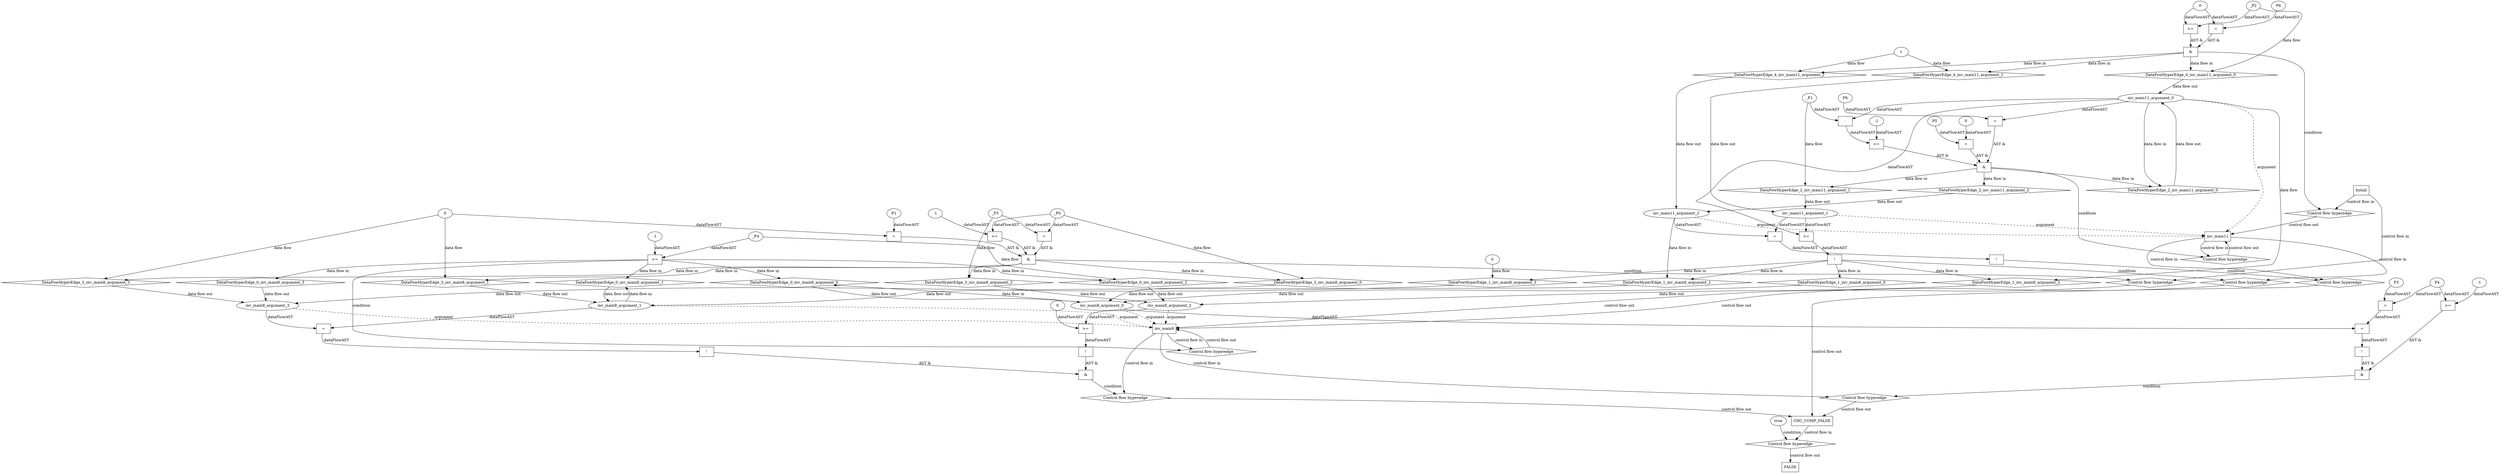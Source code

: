digraph dag {
"CHC_COMP_FALSE" [label="CHC_COMP_FALSE" nodeName="CHC_COMP_FALSE" class=cfn  shape="rect"];
"inv_main11" [label="inv_main11" nodeName="inv_main11" class=cfn  shape="rect"];
"inv_main8" [label="inv_main8" nodeName="inv_main8" class=cfn  shape="rect"];
FALSE [label="FALSE" nodeName=FALSE class=cfn  shape="rect"];
Initial [label="Initial" nodeName=Initial class=cfn  shape="rect"];
ControlFowHyperEdge_0 [label="Control flow hyperedge" nodeName=ControlFowHyperEdge_0 class=controlFlowHyperEdge shape="diamond"];
"inv_main8" -> ControlFowHyperEdge_0 [label="control flow in"]
ControlFowHyperEdge_0 -> "inv_main8" [label="control flow out"]
ControlFowHyperEdge_1 [label="Control flow hyperedge" nodeName=ControlFowHyperEdge_1 class=controlFlowHyperEdge shape="diamond"];
"inv_main11" -> ControlFowHyperEdge_1 [label="control flow in"]
ControlFowHyperEdge_1 -> "inv_main8" [label="control flow out"]
ControlFowHyperEdge_2 [label="Control flow hyperedge" nodeName=ControlFowHyperEdge_2 class=controlFlowHyperEdge shape="diamond"];
"inv_main11" -> ControlFowHyperEdge_2 [label="control flow in"]
ControlFowHyperEdge_2 -> "inv_main11" [label="control flow out"]
ControlFowHyperEdge_3 [label="Control flow hyperedge" nodeName=ControlFowHyperEdge_3 class=controlFlowHyperEdge shape="diamond"];
"Initial" -> ControlFowHyperEdge_3 [label="control flow in"]
ControlFowHyperEdge_3 -> "inv_main8" [label="control flow out"]
ControlFowHyperEdge_4 [label="Control flow hyperedge" nodeName=ControlFowHyperEdge_4 class=controlFlowHyperEdge shape="diamond"];
"Initial" -> ControlFowHyperEdge_4 [label="control flow in"]
ControlFowHyperEdge_4 -> "inv_main11" [label="control flow out"]
ControlFowHyperEdge_5 [label="Control flow hyperedge" nodeName=ControlFowHyperEdge_5 class=controlFlowHyperEdge shape="diamond"];
"inv_main11" -> ControlFowHyperEdge_5 [label="control flow in"]
ControlFowHyperEdge_5 -> "CHC_COMP_FALSE" [label="control flow out"]
ControlFowHyperEdge_6 [label="Control flow hyperedge" nodeName=ControlFowHyperEdge_6 class=controlFlowHyperEdge shape="diamond"];
"inv_main8" -> ControlFowHyperEdge_6 [label="control flow in"]
ControlFowHyperEdge_6 -> "CHC_COMP_FALSE" [label="control flow out"]
ControlFowHyperEdge_7 [label="Control flow hyperedge" nodeName=ControlFowHyperEdge_7 class=controlFlowHyperEdge shape="diamond"];
"inv_main8" -> ControlFowHyperEdge_7 [label="control flow in"]
ControlFowHyperEdge_7 -> "CHC_COMP_FALSE" [label="control flow out"]
ControlFowHyperEdge_8 [label="Control flow hyperedge" nodeName=ControlFowHyperEdge_8 class=controlFlowHyperEdge shape="diamond"];
"CHC_COMP_FALSE" -> ControlFowHyperEdge_8 [label="control flow in"]
ControlFowHyperEdge_8 -> "FALSE" [label="control flow out"]
"inv_main8_argument_0" [label="inv_main8_argument_0" nodeName=argument0 class=argument  head="inv_main8" shape="oval"];
"inv_main8_argument_0" -> "inv_main8"[label="argument" style="dashed"]
"inv_main8_argument_1" [label="inv_main8_argument_1" nodeName=argument1 class=argument  head="inv_main8" shape="oval"];
"inv_main8_argument_1" -> "inv_main8"[label="argument" style="dashed"]
"inv_main8_argument_2" [label="inv_main8_argument_2" nodeName=argument2 class=argument  head="inv_main8" shape="oval"];
"inv_main8_argument_2" -> "inv_main8"[label="argument" style="dashed"]
"inv_main8_argument_3" [label="inv_main8_argument_3" nodeName=argument3 class=argument  head="inv_main8" shape="oval"];
"inv_main8_argument_3" -> "inv_main8"[label="argument" style="dashed"]
"inv_main11_argument_0" [label="inv_main11_argument_0" nodeName=argument0 class=argument  head="inv_main11" shape="oval"];
"inv_main11_argument_0" -> "inv_main11"[label="argument" style="dashed"]
"inv_main11_argument_1" [label="inv_main11_argument_1" nodeName=argument1 class=argument  head="inv_main11" shape="oval"];
"inv_main11_argument_1" -> "inv_main11"[label="argument" style="dashed"]
"inv_main11_argument_2" [label="inv_main11_argument_2" nodeName=argument2 class=argument  head="inv_main11" shape="oval"];
"inv_main11_argument_2" -> "inv_main11"[label="argument" style="dashed"]

"xxxinv_main8___inv_main8_0xxxguard_0_node_0" [label=">=" nodeName="xxxinv_main8___inv_main8_0xxxguard_0_node_0" class=Operator  shape="rect"];
"xxxinv_main8___inv_main8_0xxxguard_0_node_2" [label="-1" nodeName="xxxinv_main8___inv_main8_0xxxguard_0_node_2" class=Literal ];
"xxxinv_main8___inv_main8_0xxxdataFlow_0_node_0" -> "xxxinv_main8___inv_main8_0xxxguard_0_node_0"[label="dataFlowAST"]
"xxxinv_main8___inv_main8_0xxxguard_0_node_2" -> "xxxinv_main8___inv_main8_0xxxguard_0_node_0"[label="dataFlowAST"]

"xxxinv_main8___inv_main8_0xxxguard_0_node_0" -> "ControlFowHyperEdge_0" [label="condition"];
"xxxinv_main8___inv_main8_0xxxdataFlow_0_node_0" [label="_P4" nodeName="xxxinv_main8___inv_main8_0xxxdataFlow_0_node_0" class=Constant ];

"xxxinv_main8___inv_main8_0xxxdataFlow_0_node_0" -> "DataFowHyperEdge_0_inv_main8_argument_2" [label="data flow"];
"xxxinv_main8___inv_main11_1xxxguard_0_node_0" [label="!" nodeName="xxxinv_main8___inv_main11_1xxxguard_0_node_0" class=Operator shape="rect"];
"xxxinv_main8___inv_main11_1xxxguard_0_node_1" [label=">=" nodeName="xxxinv_main8___inv_main11_1xxxguard_0_node_1" class=Operator  shape="rect"];
"xxxinv_main8___inv_main11_1xxxguard_0_node_1" -> "xxxinv_main8___inv_main11_1xxxguard_0_node_0"[label="dataFlowAST"]
"inv_main11_argument_0" -> "xxxinv_main8___inv_main11_1xxxguard_0_node_1"[label="dataFlowAST"]
"inv_main11_argument_1" -> "xxxinv_main8___inv_main11_1xxxguard_0_node_1"[label="dataFlowAST"]

"xxxinv_main8___inv_main11_1xxxguard_0_node_0" -> "ControlFowHyperEdge_1" [label="condition"];

"inv_main11_argument_0" -> "DataFowHyperEdge_1_inv_main8_argument_2" [label="data flow"];
"xxxinv_main8___inv_main11_1xxxdataFlow1_node_0" [label="0" nodeName="xxxinv_main8___inv_main11_1xxxdataFlow1_node_0" class=Literal ];

"xxxinv_main8___inv_main11_1xxxdataFlow1_node_0" -> "DataFowHyperEdge_1_inv_main8_argument_3" [label="data flow"];
"xxxinv_main11___inv_main11_2xxx_and" [label="&" nodeName="xxxinv_main11___inv_main11_2xxx_and" class=Operator shape="rect"];
"xxxinv_main11___inv_main11_2xxxguard_0_node_0" [label=">=" nodeName="xxxinv_main11___inv_main11_2xxxguard_0_node_0" class=Operator  shape="rect"];
"xxxinv_main11___inv_main11_2xxxguard_0_node_1" [label="-" nodeName="xxxinv_main11___inv_main11_2xxxguard_0_node_1" class= Operator shape="rect"];
"xxxinv_main11___inv_main11_2xxxguard_0_node_4" [label="-1" nodeName="xxxinv_main11___inv_main11_2xxxguard_0_node_4" class=Literal ];
"xxxinv_main11___inv_main11_2xxxguard_0_node_1" -> "xxxinv_main11___inv_main11_2xxxguard_0_node_0"[label="dataFlowAST"]
"xxxinv_main11___inv_main11_2xxxguard_0_node_4" -> "xxxinv_main11___inv_main11_2xxxguard_0_node_0"[label="dataFlowAST"]
"inv_main11_argument_0" -> "xxxinv_main11___inv_main11_2xxxguard_0_node_1"[label="dataFlowAST"]
"xxxinv_main11___inv_main11_2xxxdataFlow_0_node_0" -> "xxxinv_main11___inv_main11_2xxxguard_0_node_1"[label="dataFlowAST"]

"xxxinv_main11___inv_main11_2xxxguard_0_node_0" -> "xxxinv_main11___inv_main11_2xxx_and" [label="AST &"];
"xxxinv_main11___inv_main11_2xxxguard1_node_0" [label="=" nodeName="xxxinv_main11___inv_main11_2xxxguard1_node_0" class=Operator  shape="rect"];
"xxxinv_main11___inv_main11_2xxxguard1_node_1" [label="P6" nodeName="xxxinv_main11___inv_main11_2xxxguard1_node_1" class=Constant ];
"xxxinv_main11___inv_main11_2xxxguard1_node_1" -> "xxxinv_main11___inv_main11_2xxxguard1_node_0"[label="dataFlowAST"]
"inv_main11_argument_0" -> "xxxinv_main11___inv_main11_2xxxguard1_node_0"[label="dataFlowAST"]

"xxxinv_main11___inv_main11_2xxxguard1_node_0" -> "xxxinv_main11___inv_main11_2xxx_and" [label="AST &"];
"xxxinv_main11___inv_main11_2xxxguard2_node_0" [label="=" nodeName="xxxinv_main11___inv_main11_2xxxguard2_node_0" class=Operator  shape="rect"];
"xxxinv_main11___inv_main11_2xxxguard2_node_1" [label="P5" nodeName="xxxinv_main11___inv_main11_2xxxguard2_node_1" class=Constant ];
"xxxinv_main11___inv_main11_2xxxguard2_node_2" [label="0" nodeName="xxxinv_main11___inv_main11_2xxxguard2_node_2" class=Literal ];
"xxxinv_main11___inv_main11_2xxxguard2_node_1" -> "xxxinv_main11___inv_main11_2xxxguard2_node_0"[label="dataFlowAST"]
"xxxinv_main11___inv_main11_2xxxguard2_node_2" -> "xxxinv_main11___inv_main11_2xxxguard2_node_0"[label="dataFlowAST"]

"xxxinv_main11___inv_main11_2xxxguard2_node_0" -> "xxxinv_main11___inv_main11_2xxx_and" [label="AST &"];
"xxxinv_main11___inv_main11_2xxx_and" -> "ControlFowHyperEdge_2" [label="condition"];
"xxxinv_main11___inv_main11_2xxxdataFlow_0_node_0" [label="_P1" nodeName="xxxinv_main11___inv_main11_2xxxdataFlow_0_node_0" class=Constant ];

"xxxinv_main11___inv_main11_2xxxdataFlow_0_node_0" -> "DataFowHyperEdge_2_inv_main11_argument_1" [label="data flow"];
"xxxinv_main8___Initial_3xxx_and" [label="&" nodeName="xxxinv_main8___Initial_3xxx_and" class=Operator shape="rect"];
"xxxinv_main8___Initial_3xxxguard_0_node_0" [label=">=" nodeName="xxxinv_main8___Initial_3xxxguard_0_node_0" class=Operator  shape="rect"];
"xxxinv_main8___Initial_3xxxguard_0_node_1" [label="-1" nodeName="xxxinv_main8___Initial_3xxxguard_0_node_1" class=Literal ];
"xxxinv_main8___Initial_3xxxguard_0_node_1" -> "xxxinv_main8___Initial_3xxxguard_0_node_0"[label="dataFlowAST"]
"xxxinv_main8___Initial_3xxxdataFlow_0_node_0" -> "xxxinv_main8___Initial_3xxxguard_0_node_0"[label="dataFlowAST"]

"xxxinv_main8___Initial_3xxxguard_0_node_0" -> "xxxinv_main8___Initial_3xxx_and" [label="AST &"];
"xxxinv_main8___Initial_3xxxguard1_node_0" [label="=" nodeName="xxxinv_main8___Initial_3xxxguard1_node_0" class=Operator  shape="rect"];
"xxxinv_main8___Initial_3xxxguard1_node_2" [label="P1" nodeName="xxxinv_main8___Initial_3xxxguard1_node_2" class=Constant ];
"xxxinv_main8___Initial_3xxxdataFlow1_node_0" -> "xxxinv_main8___Initial_3xxxguard1_node_0"[label="dataFlowAST"]
"xxxinv_main8___Initial_3xxxguard1_node_2" -> "xxxinv_main8___Initial_3xxxguard1_node_0"[label="dataFlowAST"]

"xxxinv_main8___Initial_3xxxguard1_node_0" -> "xxxinv_main8___Initial_3xxx_and" [label="AST &"];
"xxxinv_main8___Initial_3xxxguard2_node_0" [label="=" nodeName="xxxinv_main8___Initial_3xxxguard2_node_0" class=Operator  shape="rect"];
"xxxinv_main8___Initial_3xxxdataFlow2_node_0" -> "xxxinv_main8___Initial_3xxxguard2_node_0"[label="dataFlowAST"]
"xxxinv_main8___Initial_3xxxdataFlow_0_node_0" -> "xxxinv_main8___Initial_3xxxguard2_node_0"[label="dataFlowAST"]

"xxxinv_main8___Initial_3xxxguard2_node_0" -> "xxxinv_main8___Initial_3xxx_and" [label="AST &"];
"xxxinv_main8___Initial_3xxx_and" -> "ControlFowHyperEdge_3" [label="condition"];
"xxxinv_main8___Initial_3xxxdataFlow_0_node_0" [label="_P0" nodeName="xxxinv_main8___Initial_3xxxdataFlow_0_node_0" class=Constant ];

"xxxinv_main8___Initial_3xxxdataFlow_0_node_0" -> "DataFowHyperEdge_3_inv_main8_argument_0" [label="data flow"];
"xxxinv_main8___Initial_3xxxdataFlow1_node_0" [label="0" nodeName="xxxinv_main8___Initial_3xxxdataFlow1_node_0" class=Literal ];

"xxxinv_main8___Initial_3xxxdataFlow1_node_0" -> "DataFowHyperEdge_3_inv_main8_argument_1" [label="data flow"];
"xxxinv_main8___Initial_3xxxdataFlow2_node_0" [label="_P3" nodeName="xxxinv_main8___Initial_3xxxdataFlow2_node_0" class=Constant ];

"xxxinv_main8___Initial_3xxxdataFlow2_node_0" -> "DataFowHyperEdge_3_inv_main8_argument_2" [label="data flow"];

"xxxinv_main8___Initial_3xxxdataFlow1_node_0" -> "DataFowHyperEdge_3_inv_main8_argument_3" [label="data flow"];
"xxxinv_main11___Initial_4xxx_and" [label="&" nodeName="xxxinv_main11___Initial_4xxx_and" class=Operator shape="rect"];
"xxxinv_main11___Initial_4xxxguard_0_node_0" [label=">=" nodeName="xxxinv_main11___Initial_4xxxguard_0_node_0" class=Operator  shape="rect"];
"xxxinv_main11___Initial_4xxxguard_0_node_2" [label="0" nodeName="xxxinv_main11___Initial_4xxxguard_0_node_2" class=Literal ];
"xxxinv_main11___Initial_4xxxdataFlow_0_node_0" -> "xxxinv_main11___Initial_4xxxguard_0_node_0"[label="dataFlowAST"]
"xxxinv_main11___Initial_4xxxguard_0_node_2" -> "xxxinv_main11___Initial_4xxxguard_0_node_0"[label="dataFlowAST"]

"xxxinv_main11___Initial_4xxxguard_0_node_0" -> "xxxinv_main11___Initial_4xxx_and" [label="AST &"];
"xxxinv_main11___Initial_4xxxguard1_node_0" [label="=" nodeName="xxxinv_main11___Initial_4xxxguard1_node_0" class=Operator  shape="rect"];
"xxxinv_main11___Initial_4xxxguard1_node_2" [label="P6" nodeName="xxxinv_main11___Initial_4xxxguard1_node_2" class=Constant ];
"xxxinv_main11___Initial_4xxxguard_0_node_2" -> "xxxinv_main11___Initial_4xxxguard1_node_0"[label="dataFlowAST"]
"xxxinv_main11___Initial_4xxxguard1_node_2" -> "xxxinv_main11___Initial_4xxxguard1_node_0"[label="dataFlowAST"]

"xxxinv_main11___Initial_4xxxguard1_node_0" -> "xxxinv_main11___Initial_4xxx_and" [label="AST &"];
"xxxinv_main11___Initial_4xxx_and" -> "ControlFowHyperEdge_4" [label="condition"];
"xxxinv_main11___Initial_4xxxdataFlow_0_node_0" [label="_P2" nodeName="xxxinv_main11___Initial_4xxxdataFlow_0_node_0" class=Constant ];

"xxxinv_main11___Initial_4xxxdataFlow_0_node_0" -> "DataFowHyperEdge_4_inv_main11_argument_0" [label="data flow"];
"xxxinv_main11___Initial_4xxxdataFlow1_node_0" [label="1" nodeName="xxxinv_main11___Initial_4xxxdataFlow1_node_0" class=Literal ];

"xxxinv_main11___Initial_4xxxdataFlow1_node_0" -> "DataFowHyperEdge_4_inv_main11_argument_1" [label="data flow"];

"xxxinv_main11___Initial_4xxxdataFlow1_node_0" -> "DataFowHyperEdge_4_inv_main11_argument_2" [label="data flow"];
"xxxCHC_COMP_FALSE___inv_main11_5xxxguard_0_node_0" [label="!" nodeName="xxxCHC_COMP_FALSE___inv_main11_5xxxguard_0_node_0" class=Operator shape="rect"];
"xxxCHC_COMP_FALSE___inv_main11_5xxxguard_0_node_1" [label="=" nodeName="xxxCHC_COMP_FALSE___inv_main11_5xxxguard_0_node_1" class=Operator  shape="rect"];
"xxxCHC_COMP_FALSE___inv_main11_5xxxguard_0_node_1" -> "xxxCHC_COMP_FALSE___inv_main11_5xxxguard_0_node_0"[label="dataFlowAST"]
"inv_main11_argument_1" -> "xxxCHC_COMP_FALSE___inv_main11_5xxxguard_0_node_1"[label="dataFlowAST"]
"inv_main11_argument_2" -> "xxxCHC_COMP_FALSE___inv_main11_5xxxguard_0_node_1"[label="dataFlowAST"]

"xxxCHC_COMP_FALSE___inv_main11_5xxxguard_0_node_0" -> "ControlFowHyperEdge_5" [label="condition"];
"xxxCHC_COMP_FALSE___inv_main8_6xxx_and" [label="&" nodeName="xxxCHC_COMP_FALSE___inv_main8_6xxx_and" class=Operator shape="rect"];
"xxxCHC_COMP_FALSE___inv_main8_6xxxguard_0_node_0" [label="!" nodeName="xxxCHC_COMP_FALSE___inv_main8_6xxxguard_0_node_0" class=Operator shape="rect"];
"xxxCHC_COMP_FALSE___inv_main8_6xxxguard_0_node_1" [label="=" nodeName="xxxCHC_COMP_FALSE___inv_main8_6xxxguard_0_node_1" class=Operator  shape="rect"];
"xxxCHC_COMP_FALSE___inv_main8_6xxxguard_0_node_2" [label="+" nodeName="xxxCHC_COMP_FALSE___inv_main8_6xxxguard_0_node_2" class= Operator shape="rect"];
"xxxCHC_COMP_FALSE___inv_main8_6xxxguard_0_node_3" [label="P4" nodeName="xxxCHC_COMP_FALSE___inv_main8_6xxxguard_0_node_3" class=Constant ];
"xxxCHC_COMP_FALSE___inv_main8_6xxxguard_0_node_4" [label="P3" nodeName="xxxCHC_COMP_FALSE___inv_main8_6xxxguard_0_node_4" class=Constant ];
"xxxCHC_COMP_FALSE___inv_main8_6xxxguard_0_node_1" -> "xxxCHC_COMP_FALSE___inv_main8_6xxxguard_0_node_0"[label="dataFlowAST"]
"xxxCHC_COMP_FALSE___inv_main8_6xxxguard_0_node_2" -> "xxxCHC_COMP_FALSE___inv_main8_6xxxguard_0_node_1"[label="dataFlowAST"]
"inv_main8_argument_0" -> "xxxCHC_COMP_FALSE___inv_main8_6xxxguard_0_node_1"[label="dataFlowAST"]
"xxxCHC_COMP_FALSE___inv_main8_6xxxguard_0_node_3" -> "xxxCHC_COMP_FALSE___inv_main8_6xxxguard_0_node_2"[label="dataFlowAST"]
"xxxCHC_COMP_FALSE___inv_main8_6xxxguard_0_node_4" -> "xxxCHC_COMP_FALSE___inv_main8_6xxxguard_0_node_2"[label="dataFlowAST"]

"xxxCHC_COMP_FALSE___inv_main8_6xxxguard_0_node_0" -> "xxxCHC_COMP_FALSE___inv_main8_6xxx_and" [label="AST &"];
"xxxCHC_COMP_FALSE___inv_main8_6xxxguard1_node_0" [label=">=" nodeName="xxxCHC_COMP_FALSE___inv_main8_6xxxguard1_node_0" class=Operator  shape="rect"];
"xxxCHC_COMP_FALSE___inv_main8_6xxxguard1_node_2" [label="-1" nodeName="xxxCHC_COMP_FALSE___inv_main8_6xxxguard1_node_2" class=Literal ];
"xxxCHC_COMP_FALSE___inv_main8_6xxxguard_0_node_3" -> "xxxCHC_COMP_FALSE___inv_main8_6xxxguard1_node_0"[label="dataFlowAST"]
"xxxCHC_COMP_FALSE___inv_main8_6xxxguard1_node_2" -> "xxxCHC_COMP_FALSE___inv_main8_6xxxguard1_node_0"[label="dataFlowAST"]

"xxxCHC_COMP_FALSE___inv_main8_6xxxguard1_node_0" -> "xxxCHC_COMP_FALSE___inv_main8_6xxx_and" [label="AST &"];
"xxxCHC_COMP_FALSE___inv_main8_6xxx_and" -> "ControlFowHyperEdge_6" [label="condition"];
"xxxCHC_COMP_FALSE___inv_main8_7xxx_and" [label="&" nodeName="xxxCHC_COMP_FALSE___inv_main8_7xxx_and" class=Operator shape="rect"];
"xxxCHC_COMP_FALSE___inv_main8_7xxxguard_0_node_0" [label="!" nodeName="xxxCHC_COMP_FALSE___inv_main8_7xxxguard_0_node_0" class=Operator shape="rect"];
"xxxCHC_COMP_FALSE___inv_main8_7xxxguard_0_node_1" [label="=" nodeName="xxxCHC_COMP_FALSE___inv_main8_7xxxguard_0_node_1" class=Operator  shape="rect"];
"xxxCHC_COMP_FALSE___inv_main8_7xxxguard_0_node_1" -> "xxxCHC_COMP_FALSE___inv_main8_7xxxguard_0_node_0"[label="dataFlowAST"]
"inv_main8_argument_1" -> "xxxCHC_COMP_FALSE___inv_main8_7xxxguard_0_node_1"[label="dataFlowAST"]
"inv_main8_argument_3" -> "xxxCHC_COMP_FALSE___inv_main8_7xxxguard_0_node_1"[label="dataFlowAST"]

"xxxCHC_COMP_FALSE___inv_main8_7xxxguard_0_node_0" -> "xxxCHC_COMP_FALSE___inv_main8_7xxx_and" [label="AST &"];
"xxxCHC_COMP_FALSE___inv_main8_7xxxguard1_node_0" [label="!" nodeName="xxxCHC_COMP_FALSE___inv_main8_7xxxguard1_node_0" class=Operator shape="rect"];
"xxxCHC_COMP_FALSE___inv_main8_7xxxguard1_node_1" [label=">=" nodeName="xxxCHC_COMP_FALSE___inv_main8_7xxxguard1_node_1" class=Operator  shape="rect"];
"xxxCHC_COMP_FALSE___inv_main8_7xxxguard1_node_3" [label="0" nodeName="xxxCHC_COMP_FALSE___inv_main8_7xxxguard1_node_3" class=Literal ];
"xxxCHC_COMP_FALSE___inv_main8_7xxxguard1_node_1" -> "xxxCHC_COMP_FALSE___inv_main8_7xxxguard1_node_0"[label="dataFlowAST"]
"inv_main8_argument_2" -> "xxxCHC_COMP_FALSE___inv_main8_7xxxguard1_node_1"[label="dataFlowAST"]
"xxxCHC_COMP_FALSE___inv_main8_7xxxguard1_node_3" -> "xxxCHC_COMP_FALSE___inv_main8_7xxxguard1_node_1"[label="dataFlowAST"]

"xxxCHC_COMP_FALSE___inv_main8_7xxxguard1_node_0" -> "xxxCHC_COMP_FALSE___inv_main8_7xxx_and" [label="AST &"];
"xxxCHC_COMP_FALSE___inv_main8_7xxx_and" -> "ControlFowHyperEdge_7" [label="condition"];
"xxxFALSE___CHC_COMP_FALSE_8xxxguard_0_node_0" [label="true" nodeName="xxxFALSE___CHC_COMP_FALSE_8xxxguard_0_node_0" class=BoolValue ];

"xxxFALSE___CHC_COMP_FALSE_8xxxguard_0_node_0" -> "ControlFowHyperEdge_8" [label="condition"];
"DataFowHyperEdge_0_inv_main8_argument_0" [label="DataFowHyperEdge_0_inv_main8_argument_0" nodeName="DataFowHyperEdge_0_inv_main8_argument_0" class=DataFlowHyperedge shape="diamond"];
"DataFowHyperEdge_0_inv_main8_argument_0" -> "inv_main8_argument_0"[label="data flow out"]
"xxxinv_main8___inv_main8_0xxxguard_0_node_0" -> "DataFowHyperEdge_0_inv_main8_argument_0"[label="data flow in"]
"DataFowHyperEdge_0_inv_main8_argument_1" [label="DataFowHyperEdge_0_inv_main8_argument_1" nodeName="DataFowHyperEdge_0_inv_main8_argument_1" class=DataFlowHyperedge shape="diamond"];
"DataFowHyperEdge_0_inv_main8_argument_1" -> "inv_main8_argument_1"[label="data flow out"]
"xxxinv_main8___inv_main8_0xxxguard_0_node_0" -> "DataFowHyperEdge_0_inv_main8_argument_1"[label="data flow in"]
"DataFowHyperEdge_0_inv_main8_argument_2" [label="DataFowHyperEdge_0_inv_main8_argument_2" nodeName="DataFowHyperEdge_0_inv_main8_argument_2" class=DataFlowHyperedge shape="diamond"];
"DataFowHyperEdge_0_inv_main8_argument_2" -> "inv_main8_argument_2"[label="data flow out"]
"xxxinv_main8___inv_main8_0xxxguard_0_node_0" -> "DataFowHyperEdge_0_inv_main8_argument_2"[label="data flow in"]
"DataFowHyperEdge_0_inv_main8_argument_3" [label="DataFowHyperEdge_0_inv_main8_argument_3" nodeName="DataFowHyperEdge_0_inv_main8_argument_3" class=DataFlowHyperedge shape="diamond"];
"DataFowHyperEdge_0_inv_main8_argument_3" -> "inv_main8_argument_3"[label="data flow out"]
"xxxinv_main8___inv_main8_0xxxguard_0_node_0" -> "DataFowHyperEdge_0_inv_main8_argument_3"[label="data flow in"]
"DataFowHyperEdge_1_inv_main8_argument_0" [label="DataFowHyperEdge_1_inv_main8_argument_0" nodeName="DataFowHyperEdge_1_inv_main8_argument_0" class=DataFlowHyperedge shape="diamond"];
"DataFowHyperEdge_1_inv_main8_argument_0" -> "inv_main8_argument_0"[label="data flow out"]
"xxxinv_main8___inv_main11_1xxxguard_0_node_0" -> "DataFowHyperEdge_1_inv_main8_argument_0"[label="data flow in"]
"DataFowHyperEdge_1_inv_main8_argument_1" [label="DataFowHyperEdge_1_inv_main8_argument_1" nodeName="DataFowHyperEdge_1_inv_main8_argument_1" class=DataFlowHyperedge shape="diamond"];
"DataFowHyperEdge_1_inv_main8_argument_1" -> "inv_main8_argument_1"[label="data flow out"]
"xxxinv_main8___inv_main11_1xxxguard_0_node_0" -> "DataFowHyperEdge_1_inv_main8_argument_1"[label="data flow in"]
"DataFowHyperEdge_1_inv_main8_argument_2" [label="DataFowHyperEdge_1_inv_main8_argument_2" nodeName="DataFowHyperEdge_1_inv_main8_argument_2" class=DataFlowHyperedge shape="diamond"];
"DataFowHyperEdge_1_inv_main8_argument_2" -> "inv_main8_argument_2"[label="data flow out"]
"xxxinv_main8___inv_main11_1xxxguard_0_node_0" -> "DataFowHyperEdge_1_inv_main8_argument_2"[label="data flow in"]
"DataFowHyperEdge_1_inv_main8_argument_3" [label="DataFowHyperEdge_1_inv_main8_argument_3" nodeName="DataFowHyperEdge_1_inv_main8_argument_3" class=DataFlowHyperedge shape="diamond"];
"DataFowHyperEdge_1_inv_main8_argument_3" -> "inv_main8_argument_3"[label="data flow out"]
"xxxinv_main8___inv_main11_1xxxguard_0_node_0" -> "DataFowHyperEdge_1_inv_main8_argument_3"[label="data flow in"]
"DataFowHyperEdge_2_inv_main11_argument_0" [label="DataFowHyperEdge_2_inv_main11_argument_0" nodeName="DataFowHyperEdge_2_inv_main11_argument_0" class=DataFlowHyperedge shape="diamond"];
"DataFowHyperEdge_2_inv_main11_argument_0" -> "inv_main11_argument_0"[label="data flow out"]
"xxxinv_main11___inv_main11_2xxx_and" -> "DataFowHyperEdge_2_inv_main11_argument_0"[label="data flow in"]
"DataFowHyperEdge_2_inv_main11_argument_1" [label="DataFowHyperEdge_2_inv_main11_argument_1" nodeName="DataFowHyperEdge_2_inv_main11_argument_1" class=DataFlowHyperedge shape="diamond"];
"DataFowHyperEdge_2_inv_main11_argument_1" -> "inv_main11_argument_1"[label="data flow out"]
"xxxinv_main11___inv_main11_2xxx_and" -> "DataFowHyperEdge_2_inv_main11_argument_1"[label="data flow in"]
"DataFowHyperEdge_2_inv_main11_argument_2" [label="DataFowHyperEdge_2_inv_main11_argument_2" nodeName="DataFowHyperEdge_2_inv_main11_argument_2" class=DataFlowHyperedge shape="diamond"];
"DataFowHyperEdge_2_inv_main11_argument_2" -> "inv_main11_argument_2"[label="data flow out"]
"xxxinv_main11___inv_main11_2xxx_and" -> "DataFowHyperEdge_2_inv_main11_argument_2"[label="data flow in"]
"DataFowHyperEdge_3_inv_main8_argument_0" [label="DataFowHyperEdge_3_inv_main8_argument_0" nodeName="DataFowHyperEdge_3_inv_main8_argument_0" class=DataFlowHyperedge shape="diamond"];
"DataFowHyperEdge_3_inv_main8_argument_0" -> "inv_main8_argument_0"[label="data flow out"]
"xxxinv_main8___Initial_3xxx_and" -> "DataFowHyperEdge_3_inv_main8_argument_0"[label="data flow in"]
"DataFowHyperEdge_3_inv_main8_argument_1" [label="DataFowHyperEdge_3_inv_main8_argument_1" nodeName="DataFowHyperEdge_3_inv_main8_argument_1" class=DataFlowHyperedge shape="diamond"];
"DataFowHyperEdge_3_inv_main8_argument_1" -> "inv_main8_argument_1"[label="data flow out"]
"xxxinv_main8___Initial_3xxx_and" -> "DataFowHyperEdge_3_inv_main8_argument_1"[label="data flow in"]
"DataFowHyperEdge_3_inv_main8_argument_2" [label="DataFowHyperEdge_3_inv_main8_argument_2" nodeName="DataFowHyperEdge_3_inv_main8_argument_2" class=DataFlowHyperedge shape="diamond"];
"DataFowHyperEdge_3_inv_main8_argument_2" -> "inv_main8_argument_2"[label="data flow out"]
"xxxinv_main8___Initial_3xxx_and" -> "DataFowHyperEdge_3_inv_main8_argument_2"[label="data flow in"]
"DataFowHyperEdge_3_inv_main8_argument_3" [label="DataFowHyperEdge_3_inv_main8_argument_3" nodeName="DataFowHyperEdge_3_inv_main8_argument_3" class=DataFlowHyperedge shape="diamond"];
"DataFowHyperEdge_3_inv_main8_argument_3" -> "inv_main8_argument_3"[label="data flow out"]
"xxxinv_main8___Initial_3xxx_and" -> "DataFowHyperEdge_3_inv_main8_argument_3"[label="data flow in"]
"DataFowHyperEdge_4_inv_main11_argument_0" [label="DataFowHyperEdge_4_inv_main11_argument_0" nodeName="DataFowHyperEdge_4_inv_main11_argument_0" class=DataFlowHyperedge shape="diamond"];
"DataFowHyperEdge_4_inv_main11_argument_0" -> "inv_main11_argument_0"[label="data flow out"]
"xxxinv_main11___Initial_4xxx_and" -> "DataFowHyperEdge_4_inv_main11_argument_0"[label="data flow in"]
"DataFowHyperEdge_4_inv_main11_argument_1" [label="DataFowHyperEdge_4_inv_main11_argument_1" nodeName="DataFowHyperEdge_4_inv_main11_argument_1" class=DataFlowHyperedge shape="diamond"];
"DataFowHyperEdge_4_inv_main11_argument_1" -> "inv_main11_argument_1"[label="data flow out"]
"xxxinv_main11___Initial_4xxx_and" -> "DataFowHyperEdge_4_inv_main11_argument_1"[label="data flow in"]
"DataFowHyperEdge_4_inv_main11_argument_2" [label="DataFowHyperEdge_4_inv_main11_argument_2" nodeName="DataFowHyperEdge_4_inv_main11_argument_2" class=DataFlowHyperedge shape="diamond"];
"DataFowHyperEdge_4_inv_main11_argument_2" -> "inv_main11_argument_2"[label="data flow out"]
"xxxinv_main11___Initial_4xxx_and" -> "DataFowHyperEdge_4_inv_main11_argument_2"[label="data flow in"]
"inv_main8_argument_0" -> "DataFowHyperEdge_0_inv_main8_argument_0"[label="data flow in"]
"inv_main8_argument_1" -> "DataFowHyperEdge_0_inv_main8_argument_1"[label="data flow in"]
"inv_main11_argument_2" -> "DataFowHyperEdge_1_inv_main8_argument_1"[label="data flow in"]
"inv_main11_argument_0" -> "DataFowHyperEdge_2_inv_main11_argument_0"[label="data flow in"]




}
